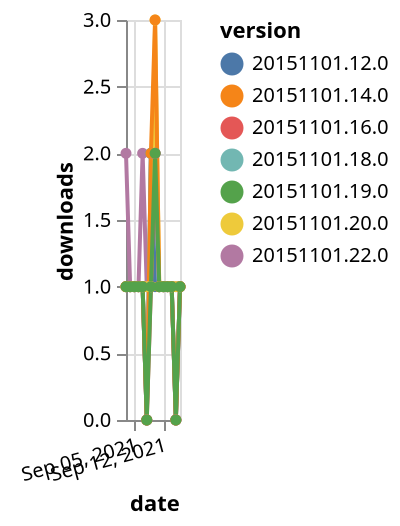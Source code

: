 {"$schema": "https://vega.github.io/schema/vega-lite/v5.json", "description": "A simple bar chart with embedded data.", "data": {"values": [{"date": "2021-09-03", "total": 116, "delta": 2, "version": "20151101.22.0"}, {"date": "2021-09-04", "total": 117, "delta": 1, "version": "20151101.22.0"}, {"date": "2021-09-05", "total": 118, "delta": 1, "version": "20151101.22.0"}, {"date": "2021-09-06", "total": 119, "delta": 1, "version": "20151101.22.0"}, {"date": "2021-09-07", "total": 121, "delta": 2, "version": "20151101.22.0"}, {"date": "2021-09-08", "total": 122, "delta": 1, "version": "20151101.22.0"}, {"date": "2021-09-09", "total": 123, "delta": 1, "version": "20151101.22.0"}, {"date": "2021-09-10", "total": 125, "delta": 2, "version": "20151101.22.0"}, {"date": "2021-09-11", "total": 126, "delta": 1, "version": "20151101.22.0"}, {"date": "2021-09-12", "total": 127, "delta": 1, "version": "20151101.22.0"}, {"date": "2021-09-13", "total": 128, "delta": 1, "version": "20151101.22.0"}, {"date": "2021-09-14", "total": 129, "delta": 1, "version": "20151101.22.0"}, {"date": "2021-09-15", "total": 130, "delta": 1, "version": "20151101.22.0"}, {"date": "2021-09-16", "total": 131, "delta": 1, "version": "20151101.22.0"}, {"date": "2021-09-03", "total": 236, "delta": 1, "version": "20151101.12.0"}, {"date": "2021-09-04", "total": 237, "delta": 1, "version": "20151101.12.0"}, {"date": "2021-09-05", "total": 238, "delta": 1, "version": "20151101.12.0"}, {"date": "2021-09-06", "total": 239, "delta": 1, "version": "20151101.12.0"}, {"date": "2021-09-07", "total": 240, "delta": 1, "version": "20151101.12.0"}, {"date": "2021-09-08", "total": 240, "delta": 0, "version": "20151101.12.0"}, {"date": "2021-09-09", "total": 242, "delta": 2, "version": "20151101.12.0"}, {"date": "2021-09-10", "total": 243, "delta": 1, "version": "20151101.12.0"}, {"date": "2021-09-11", "total": 244, "delta": 1, "version": "20151101.12.0"}, {"date": "2021-09-12", "total": 245, "delta": 1, "version": "20151101.12.0"}, {"date": "2021-09-13", "total": 246, "delta": 1, "version": "20151101.12.0"}, {"date": "2021-09-14", "total": 247, "delta": 1, "version": "20151101.12.0"}, {"date": "2021-09-15", "total": 247, "delta": 0, "version": "20151101.12.0"}, {"date": "2021-09-16", "total": 248, "delta": 1, "version": "20151101.12.0"}, {"date": "2021-09-03", "total": 155, "delta": 1, "version": "20151101.18.0"}, {"date": "2021-09-04", "total": 156, "delta": 1, "version": "20151101.18.0"}, {"date": "2021-09-05", "total": 157, "delta": 1, "version": "20151101.18.0"}, {"date": "2021-09-06", "total": 158, "delta": 1, "version": "20151101.18.0"}, {"date": "2021-09-07", "total": 159, "delta": 1, "version": "20151101.18.0"}, {"date": "2021-09-08", "total": 159, "delta": 0, "version": "20151101.18.0"}, {"date": "2021-09-09", "total": 161, "delta": 2, "version": "20151101.18.0"}, {"date": "2021-09-10", "total": 163, "delta": 2, "version": "20151101.18.0"}, {"date": "2021-09-11", "total": 164, "delta": 1, "version": "20151101.18.0"}, {"date": "2021-09-12", "total": 165, "delta": 1, "version": "20151101.18.0"}, {"date": "2021-09-13", "total": 166, "delta": 1, "version": "20151101.18.0"}, {"date": "2021-09-14", "total": 167, "delta": 1, "version": "20151101.18.0"}, {"date": "2021-09-15", "total": 167, "delta": 0, "version": "20151101.18.0"}, {"date": "2021-09-16", "total": 168, "delta": 1, "version": "20151101.18.0"}, {"date": "2021-09-03", "total": 173, "delta": 1, "version": "20151101.16.0"}, {"date": "2021-09-04", "total": 174, "delta": 1, "version": "20151101.16.0"}, {"date": "2021-09-05", "total": 175, "delta": 1, "version": "20151101.16.0"}, {"date": "2021-09-06", "total": 176, "delta": 1, "version": "20151101.16.0"}, {"date": "2021-09-07", "total": 177, "delta": 1, "version": "20151101.16.0"}, {"date": "2021-09-08", "total": 177, "delta": 0, "version": "20151101.16.0"}, {"date": "2021-09-09", "total": 178, "delta": 1, "version": "20151101.16.0"}, {"date": "2021-09-10", "total": 180, "delta": 2, "version": "20151101.16.0"}, {"date": "2021-09-11", "total": 181, "delta": 1, "version": "20151101.16.0"}, {"date": "2021-09-12", "total": 182, "delta": 1, "version": "20151101.16.0"}, {"date": "2021-09-13", "total": 183, "delta": 1, "version": "20151101.16.0"}, {"date": "2021-09-14", "total": 184, "delta": 1, "version": "20151101.16.0"}, {"date": "2021-09-15", "total": 184, "delta": 0, "version": "20151101.16.0"}, {"date": "2021-09-16", "total": 185, "delta": 1, "version": "20151101.16.0"}, {"date": "2021-09-03", "total": 171, "delta": 1, "version": "20151101.20.0"}, {"date": "2021-09-04", "total": 172, "delta": 1, "version": "20151101.20.0"}, {"date": "2021-09-05", "total": 173, "delta": 1, "version": "20151101.20.0"}, {"date": "2021-09-06", "total": 174, "delta": 1, "version": "20151101.20.0"}, {"date": "2021-09-07", "total": 175, "delta": 1, "version": "20151101.20.0"}, {"date": "2021-09-08", "total": 176, "delta": 1, "version": "20151101.20.0"}, {"date": "2021-09-09", "total": 177, "delta": 1, "version": "20151101.20.0"}, {"date": "2021-09-10", "total": 180, "delta": 3, "version": "20151101.20.0"}, {"date": "2021-09-11", "total": 181, "delta": 1, "version": "20151101.20.0"}, {"date": "2021-09-12", "total": 182, "delta": 1, "version": "20151101.20.0"}, {"date": "2021-09-13", "total": 183, "delta": 1, "version": "20151101.20.0"}, {"date": "2021-09-14", "total": 184, "delta": 1, "version": "20151101.20.0"}, {"date": "2021-09-15", "total": 185, "delta": 1, "version": "20151101.20.0"}, {"date": "2021-09-16", "total": 186, "delta": 1, "version": "20151101.20.0"}, {"date": "2021-09-03", "total": 296, "delta": 1, "version": "20151101.14.0"}, {"date": "2021-09-04", "total": 297, "delta": 1, "version": "20151101.14.0"}, {"date": "2021-09-05", "total": 298, "delta": 1, "version": "20151101.14.0"}, {"date": "2021-09-06", "total": 299, "delta": 1, "version": "20151101.14.0"}, {"date": "2021-09-07", "total": 300, "delta": 1, "version": "20151101.14.0"}, {"date": "2021-09-08", "total": 300, "delta": 0, "version": "20151101.14.0"}, {"date": "2021-09-09", "total": 302, "delta": 2, "version": "20151101.14.0"}, {"date": "2021-09-10", "total": 305, "delta": 3, "version": "20151101.14.0"}, {"date": "2021-09-11", "total": 306, "delta": 1, "version": "20151101.14.0"}, {"date": "2021-09-12", "total": 307, "delta": 1, "version": "20151101.14.0"}, {"date": "2021-09-13", "total": 308, "delta": 1, "version": "20151101.14.0"}, {"date": "2021-09-14", "total": 309, "delta": 1, "version": "20151101.14.0"}, {"date": "2021-09-15", "total": 309, "delta": 0, "version": "20151101.14.0"}, {"date": "2021-09-16", "total": 310, "delta": 1, "version": "20151101.14.0"}, {"date": "2021-09-03", "total": 138, "delta": 1, "version": "20151101.19.0"}, {"date": "2021-09-04", "total": 139, "delta": 1, "version": "20151101.19.0"}, {"date": "2021-09-05", "total": 140, "delta": 1, "version": "20151101.19.0"}, {"date": "2021-09-06", "total": 141, "delta": 1, "version": "20151101.19.0"}, {"date": "2021-09-07", "total": 142, "delta": 1, "version": "20151101.19.0"}, {"date": "2021-09-08", "total": 142, "delta": 0, "version": "20151101.19.0"}, {"date": "2021-09-09", "total": 143, "delta": 1, "version": "20151101.19.0"}, {"date": "2021-09-10", "total": 145, "delta": 2, "version": "20151101.19.0"}, {"date": "2021-09-11", "total": 146, "delta": 1, "version": "20151101.19.0"}, {"date": "2021-09-12", "total": 147, "delta": 1, "version": "20151101.19.0"}, {"date": "2021-09-13", "total": 148, "delta": 1, "version": "20151101.19.0"}, {"date": "2021-09-14", "total": 149, "delta": 1, "version": "20151101.19.0"}, {"date": "2021-09-15", "total": 149, "delta": 0, "version": "20151101.19.0"}, {"date": "2021-09-16", "total": 150, "delta": 1, "version": "20151101.19.0"}]}, "width": "container", "mark": {"type": "line", "point": {"filled": true}}, "encoding": {"x": {"field": "date", "type": "temporal", "timeUnit": "yearmonthdate", "title": "date", "axis": {"labelAngle": -15}}, "y": {"field": "delta", "type": "quantitative", "title": "downloads"}, "color": {"field": "version", "type": "nominal"}, "tooltip": {"field": "delta"}}}
